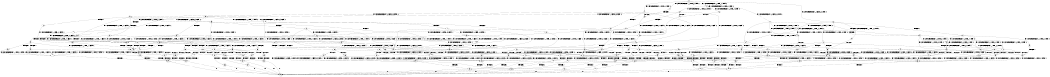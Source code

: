 digraph BCG {
size = "7, 10.5";
center = TRUE;
node [shape = circle];
0 [peripheries = 2];
0 -> 1 [label = "EX !0 !ATOMIC_EXCH_BRANCH (1, +1, TRUE, +0, 2, TRUE) !:0:"];
0 -> 2 [label = "EX !1 !ATOMIC_EXCH_BRANCH (1, +0, TRUE, +0, 1, TRUE) !:0:"];
0 -> 3 [label = "EX !2 !ATOMIC_EXCH_BRANCH (1, +0, FALSE, +0, 3, TRUE) !:0:"];
0 -> 4 [label = "EX !0 !ATOMIC_EXCH_BRANCH (1, +1, TRUE, +0, 2, TRUE) !:0:"];
1 -> 5 [label = "TERMINATE !0"];
2 -> 6 [label = "EX !0 !ATOMIC_EXCH_BRANCH (1, +1, TRUE, +0, 2, TRUE) !:0:"];
2 -> 7 [label = "EX !2 !ATOMIC_EXCH_BRANCH (1, +0, FALSE, +0, 3, TRUE) !:0:"];
2 -> 8 [label = "EX !0 !ATOMIC_EXCH_BRANCH (1, +1, TRUE, +0, 2, TRUE) !:0:"];
2 -> 2 [label = "EX !1 !ATOMIC_EXCH_BRANCH (1, +0, TRUE, +0, 1, TRUE) !:0:"];
3 -> 9 [label = "EX !0 !ATOMIC_EXCH_BRANCH (1, +1, TRUE, +0, 2, TRUE) !:0:"];
3 -> 10 [label = "TERMINATE !2"];
3 -> 11 [label = "EX !1 !ATOMIC_EXCH_BRANCH (1, +0, TRUE, +0, 1, TRUE) !:0:"];
3 -> 12 [label = "EX !0 !ATOMIC_EXCH_BRANCH (1, +1, TRUE, +0, 2, TRUE) !:0:"];
4 -> 5 [label = "TERMINATE !0"];
4 -> 13 [label = "TERMINATE !0"];
4 -> 14 [label = "EX !1 !ATOMIC_EXCH_BRANCH (1, +0, TRUE, +0, 1, FALSE) !:0:"];
4 -> 15 [label = "EX !2 !ATOMIC_EXCH_BRANCH (1, +0, FALSE, +0, 3, FALSE) !:0:"];
5 -> 16 [label = "EX !1 !ATOMIC_EXCH_BRANCH (1, +0, TRUE, +0, 1, FALSE) !:1:"];
6 -> 17 [label = "TERMINATE !0"];
7 -> 18 [label = "EX !0 !ATOMIC_EXCH_BRANCH (1, +1, TRUE, +0, 2, TRUE) !:0:"];
7 -> 19 [label = "TERMINATE !2"];
7 -> 20 [label = "EX !0 !ATOMIC_EXCH_BRANCH (1, +1, TRUE, +0, 2, TRUE) !:0:"];
7 -> 11 [label = "EX !1 !ATOMIC_EXCH_BRANCH (1, +0, TRUE, +0, 1, TRUE) !:0:"];
8 -> 17 [label = "TERMINATE !0"];
8 -> 21 [label = "TERMINATE !0"];
8 -> 22 [label = "EX !2 !ATOMIC_EXCH_BRANCH (1, +0, FALSE, +0, 3, FALSE) !:0:"];
8 -> 14 [label = "EX !1 !ATOMIC_EXCH_BRANCH (1, +0, TRUE, +0, 1, FALSE) !:0:"];
9 -> 23 [label = "TERMINATE !0"];
10 -> 24 [label = "EX !0 !ATOMIC_EXCH_BRANCH (1, +1, TRUE, +0, 2, TRUE) !:0:"];
10 -> 25 [label = "EX !1 !ATOMIC_EXCH_BRANCH (1, +0, TRUE, +0, 1, TRUE) !:0:"];
10 -> 26 [label = "EX !0 !ATOMIC_EXCH_BRANCH (1, +1, TRUE, +0, 2, TRUE) !:0:"];
11 -> 18 [label = "EX !0 !ATOMIC_EXCH_BRANCH (1, +1, TRUE, +0, 2, TRUE) !:0:"];
11 -> 19 [label = "TERMINATE !2"];
11 -> 20 [label = "EX !0 !ATOMIC_EXCH_BRANCH (1, +1, TRUE, +0, 2, TRUE) !:0:"];
11 -> 11 [label = "EX !1 !ATOMIC_EXCH_BRANCH (1, +0, TRUE, +0, 1, TRUE) !:0:"];
12 -> 23 [label = "TERMINATE !0"];
12 -> 27 [label = "TERMINATE !2"];
12 -> 28 [label = "TERMINATE !0"];
12 -> 29 [label = "EX !1 !ATOMIC_EXCH_BRANCH (1, +0, TRUE, +0, 1, FALSE) !:0:"];
13 -> 16 [label = "EX !1 !ATOMIC_EXCH_BRANCH (1, +0, TRUE, +0, 1, FALSE) !:1:"];
13 -> 30 [label = "EX !1 !ATOMIC_EXCH_BRANCH (1, +0, TRUE, +0, 1, FALSE) !:1:"];
13 -> 31 [label = "EX !2 !ATOMIC_EXCH_BRANCH (1, +0, FALSE, +0, 3, FALSE) !:1:"];
14 -> 32 [label = "TERMINATE !0"];
14 -> 33 [label = "TERMINATE !1"];
14 -> 34 [label = "TERMINATE !0"];
14 -> 35 [label = "EX !2 !ATOMIC_EXCH_BRANCH (1, +0, FALSE, +0, 3, TRUE) !:0:"];
15 -> 36 [label = "TERMINATE !0"];
15 -> 37 [label = "TERMINATE !0"];
15 -> 38 [label = "EX !1 !ATOMIC_EXCH_BRANCH (1, +0, TRUE, +0, 1, FALSE) !:0:"];
15 -> 39 [label = "EX !2 !ATOMIC_EXCH_BRANCH (1, +1, TRUE, +1, 1, TRUE) !:0:"];
16 -> 40 [label = "TERMINATE !1"];
17 -> 16 [label = "EX !1 !ATOMIC_EXCH_BRANCH (1, +0, TRUE, +0, 1, FALSE) !:1:"];
18 -> 41 [label = "TERMINATE !0"];
19 -> 42 [label = "EX !0 !ATOMIC_EXCH_BRANCH (1, +1, TRUE, +0, 2, TRUE) !:0:"];
19 -> 43 [label = "EX !0 !ATOMIC_EXCH_BRANCH (1, +1, TRUE, +0, 2, TRUE) !:0:"];
19 -> 25 [label = "EX !1 !ATOMIC_EXCH_BRANCH (1, +0, TRUE, +0, 1, TRUE) !:0:"];
20 -> 41 [label = "TERMINATE !0"];
20 -> 44 [label = "TERMINATE !2"];
20 -> 45 [label = "TERMINATE !0"];
20 -> 29 [label = "EX !1 !ATOMIC_EXCH_BRANCH (1, +0, TRUE, +0, 1, FALSE) !:0:"];
21 -> 16 [label = "EX !1 !ATOMIC_EXCH_BRANCH (1, +0, TRUE, +0, 1, FALSE) !:1:"];
21 -> 46 [label = "EX !2 !ATOMIC_EXCH_BRANCH (1, +0, FALSE, +0, 3, FALSE) !:1:"];
21 -> 30 [label = "EX !1 !ATOMIC_EXCH_BRANCH (1, +0, TRUE, +0, 1, FALSE) !:1:"];
22 -> 47 [label = "TERMINATE !0"];
22 -> 48 [label = "TERMINATE !0"];
22 -> 49 [label = "EX !2 !ATOMIC_EXCH_BRANCH (1, +1, TRUE, +1, 1, TRUE) !:0:"];
22 -> 38 [label = "EX !1 !ATOMIC_EXCH_BRANCH (1, +0, TRUE, +0, 1, FALSE) !:0:"];
23 -> 50 [label = "EX !1 !ATOMIC_EXCH_BRANCH (1, +0, TRUE, +0, 1, FALSE) !:1:"];
24 -> 51 [label = "TERMINATE !0"];
25 -> 42 [label = "EX !0 !ATOMIC_EXCH_BRANCH (1, +1, TRUE, +0, 2, TRUE) !:0:"];
25 -> 43 [label = "EX !0 !ATOMIC_EXCH_BRANCH (1, +1, TRUE, +0, 2, TRUE) !:0:"];
25 -> 25 [label = "EX !1 !ATOMIC_EXCH_BRANCH (1, +0, TRUE, +0, 1, TRUE) !:0:"];
26 -> 51 [label = "TERMINATE !0"];
26 -> 52 [label = "TERMINATE !0"];
26 -> 53 [label = "EX !1 !ATOMIC_EXCH_BRANCH (1, +0, TRUE, +0, 1, FALSE) !:0:"];
27 -> 51 [label = "TERMINATE !0"];
27 -> 52 [label = "TERMINATE !0"];
27 -> 53 [label = "EX !1 !ATOMIC_EXCH_BRANCH (1, +0, TRUE, +0, 1, FALSE) !:0:"];
28 -> 50 [label = "EX !1 !ATOMIC_EXCH_BRANCH (1, +0, TRUE, +0, 1, FALSE) !:1:"];
28 -> 54 [label = "TERMINATE !2"];
28 -> 55 [label = "EX !1 !ATOMIC_EXCH_BRANCH (1, +0, TRUE, +0, 1, FALSE) !:1:"];
29 -> 56 [label = "TERMINATE !0"];
29 -> 57 [label = "TERMINATE !1"];
29 -> 58 [label = "TERMINATE !2"];
29 -> 59 [label = "TERMINATE !0"];
30 -> 40 [label = "TERMINATE !1"];
30 -> 60 [label = "TERMINATE !1"];
30 -> 61 [label = "EX !2 !ATOMIC_EXCH_BRANCH (1, +0, FALSE, +0, 3, TRUE) !:1:"];
31 -> 62 [label = "EX !1 !ATOMIC_EXCH_BRANCH (1, +0, TRUE, +0, 1, FALSE) !:1:"];
31 -> 63 [label = "EX !1 !ATOMIC_EXCH_BRANCH (1, +0, TRUE, +0, 1, FALSE) !:1:"];
31 -> 64 [label = "EX !2 !ATOMIC_EXCH_BRANCH (1, +1, TRUE, +1, 1, TRUE) !:1:"];
32 -> 40 [label = "TERMINATE !1"];
33 -> 65 [label = "TERMINATE !0"];
33 -> 66 [label = "TERMINATE !0"];
33 -> 67 [label = "EX !2 !ATOMIC_EXCH_BRANCH (1, +0, FALSE, +0, 3, TRUE) !:0:"];
34 -> 40 [label = "TERMINATE !1"];
34 -> 60 [label = "TERMINATE !1"];
34 -> 61 [label = "EX !2 !ATOMIC_EXCH_BRANCH (1, +0, FALSE, +0, 3, TRUE) !:1:"];
35 -> 56 [label = "TERMINATE !0"];
35 -> 57 [label = "TERMINATE !1"];
35 -> 58 [label = "TERMINATE !2"];
35 -> 59 [label = "TERMINATE !0"];
36 -> 62 [label = "EX !1 !ATOMIC_EXCH_BRANCH (1, +0, TRUE, +0, 1, FALSE) !:1:"];
37 -> 62 [label = "EX !1 !ATOMIC_EXCH_BRANCH (1, +0, TRUE, +0, 1, FALSE) !:1:"];
37 -> 63 [label = "EX !1 !ATOMIC_EXCH_BRANCH (1, +0, TRUE, +0, 1, FALSE) !:1:"];
37 -> 64 [label = "EX !2 !ATOMIC_EXCH_BRANCH (1, +1, TRUE, +1, 1, TRUE) !:1:"];
38 -> 68 [label = "TERMINATE !0"];
38 -> 69 [label = "TERMINATE !1"];
38 -> 70 [label = "TERMINATE !0"];
38 -> 71 [label = "EX !2 !ATOMIC_EXCH_BRANCH (1, +1, TRUE, +1, 1, FALSE) !:0:"];
39 -> 72 [label = "TERMINATE !0"];
39 -> 73 [label = "TERMINATE !0"];
39 -> 74 [label = "EX !1 !ATOMIC_EXCH_BRANCH (1, +0, TRUE, +0, 1, FALSE) !:0:"];
39 -> 15 [label = "EX !2 !ATOMIC_EXCH_BRANCH (1, +0, FALSE, +0, 3, FALSE) !:0:"];
40 -> 75 [label = "EX !2 !ATOMIC_EXCH_BRANCH (1, +0, FALSE, +0, 3, TRUE) !:2:"];
41 -> 50 [label = "EX !1 !ATOMIC_EXCH_BRANCH (1, +0, TRUE, +0, 1, FALSE) !:1:"];
42 -> 76 [label = "TERMINATE !0"];
43 -> 76 [label = "TERMINATE !0"];
43 -> 77 [label = "TERMINATE !0"];
43 -> 53 [label = "EX !1 !ATOMIC_EXCH_BRANCH (1, +0, TRUE, +0, 1, FALSE) !:0:"];
44 -> 76 [label = "TERMINATE !0"];
44 -> 77 [label = "TERMINATE !0"];
44 -> 53 [label = "EX !1 !ATOMIC_EXCH_BRANCH (1, +0, TRUE, +0, 1, FALSE) !:0:"];
45 -> 50 [label = "EX !1 !ATOMIC_EXCH_BRANCH (1, +0, TRUE, +0, 1, FALSE) !:1:"];
45 -> 78 [label = "TERMINATE !2"];
45 -> 55 [label = "EX !1 !ATOMIC_EXCH_BRANCH (1, +0, TRUE, +0, 1, FALSE) !:1:"];
46 -> 62 [label = "EX !1 !ATOMIC_EXCH_BRANCH (1, +0, TRUE, +0, 1, FALSE) !:1:"];
46 -> 79 [label = "EX !2 !ATOMIC_EXCH_BRANCH (1, +1, TRUE, +1, 1, TRUE) !:1:"];
46 -> 63 [label = "EX !1 !ATOMIC_EXCH_BRANCH (1, +0, TRUE, +0, 1, FALSE) !:1:"];
47 -> 62 [label = "EX !1 !ATOMIC_EXCH_BRANCH (1, +0, TRUE, +0, 1, FALSE) !:1:"];
48 -> 62 [label = "EX !1 !ATOMIC_EXCH_BRANCH (1, +0, TRUE, +0, 1, FALSE) !:1:"];
48 -> 79 [label = "EX !2 !ATOMIC_EXCH_BRANCH (1, +1, TRUE, +1, 1, TRUE) !:1:"];
48 -> 63 [label = "EX !1 !ATOMIC_EXCH_BRANCH (1, +0, TRUE, +0, 1, FALSE) !:1:"];
49 -> 80 [label = "TERMINATE !0"];
49 -> 81 [label = "TERMINATE !0"];
49 -> 22 [label = "EX !2 !ATOMIC_EXCH_BRANCH (1, +0, FALSE, +0, 3, FALSE) !:0:"];
49 -> 74 [label = "EX !1 !ATOMIC_EXCH_BRANCH (1, +0, TRUE, +0, 1, FALSE) !:0:"];
50 -> 82 [label = "TERMINATE !2"];
51 -> 83 [label = "EX !1 !ATOMIC_EXCH_BRANCH (1, +0, TRUE, +0, 1, FALSE) !:1:"];
52 -> 83 [label = "EX !1 !ATOMIC_EXCH_BRANCH (1, +0, TRUE, +0, 1, FALSE) !:1:"];
52 -> 84 [label = "EX !1 !ATOMIC_EXCH_BRANCH (1, +0, TRUE, +0, 1, FALSE) !:1:"];
53 -> 85 [label = "TERMINATE !0"];
53 -> 86 [label = "TERMINATE !1"];
53 -> 87 [label = "TERMINATE !0"];
54 -> 83 [label = "EX !1 !ATOMIC_EXCH_BRANCH (1, +0, TRUE, +0, 1, FALSE) !:1:"];
54 -> 84 [label = "EX !1 !ATOMIC_EXCH_BRANCH (1, +0, TRUE, +0, 1, FALSE) !:1:"];
55 -> 82 [label = "TERMINATE !2"];
55 -> 88 [label = "TERMINATE !1"];
55 -> 89 [label = "TERMINATE !2"];
56 -> 82 [label = "TERMINATE !2"];
57 -> 90 [label = "TERMINATE !0"];
57 -> 86 [label = "TERMINATE !2"];
57 -> 91 [label = "TERMINATE !0"];
58 -> 85 [label = "TERMINATE !0"];
58 -> 86 [label = "TERMINATE !1"];
58 -> 87 [label = "TERMINATE !0"];
59 -> 82 [label = "TERMINATE !2"];
59 -> 88 [label = "TERMINATE !1"];
59 -> 89 [label = "TERMINATE !2"];
60 -> 75 [label = "EX !2 !ATOMIC_EXCH_BRANCH (1, +0, FALSE, +0, 3, TRUE) !:2:"];
60 -> 92 [label = "EX !2 !ATOMIC_EXCH_BRANCH (1, +0, FALSE, +0, 3, TRUE) !:2:"];
61 -> 82 [label = "TERMINATE !2"];
61 -> 88 [label = "TERMINATE !1"];
61 -> 89 [label = "TERMINATE !2"];
62 -> 93 [label = "TERMINATE !1"];
63 -> 93 [label = "TERMINATE !1"];
63 -> 94 [label = "TERMINATE !1"];
63 -> 95 [label = "EX !2 !ATOMIC_EXCH_BRANCH (1, +1, TRUE, +1, 1, FALSE) !:1:"];
64 -> 96 [label = "EX !1 !ATOMIC_EXCH_BRANCH (1, +0, TRUE, +0, 1, FALSE) !:1:"];
64 -> 97 [label = "EX !1 !ATOMIC_EXCH_BRANCH (1, +0, TRUE, +0, 1, FALSE) !:1:"];
64 -> 31 [label = "EX !2 !ATOMIC_EXCH_BRANCH (1, +0, FALSE, +0, 3, FALSE) !:1:"];
65 -> 75 [label = "EX !2 !ATOMIC_EXCH_BRANCH (1, +0, FALSE, +0, 3, TRUE) !:2:"];
66 -> 75 [label = "EX !2 !ATOMIC_EXCH_BRANCH (1, +0, FALSE, +0, 3, TRUE) !:2:"];
66 -> 92 [label = "EX !2 !ATOMIC_EXCH_BRANCH (1, +0, FALSE, +0, 3, TRUE) !:2:"];
67 -> 90 [label = "TERMINATE !0"];
67 -> 86 [label = "TERMINATE !2"];
67 -> 91 [label = "TERMINATE !0"];
68 -> 93 [label = "TERMINATE !1"];
69 -> 98 [label = "TERMINATE !0"];
69 -> 99 [label = "TERMINATE !0"];
69 -> 100 [label = "EX !2 !ATOMIC_EXCH_BRANCH (1, +1, TRUE, +1, 1, FALSE) !:0:"];
70 -> 93 [label = "TERMINATE !1"];
70 -> 94 [label = "TERMINATE !1"];
70 -> 95 [label = "EX !2 !ATOMIC_EXCH_BRANCH (1, +1, TRUE, +1, 1, FALSE) !:1:"];
71 -> 101 [label = "TERMINATE !0"];
71 -> 102 [label = "TERMINATE !1"];
71 -> 103 [label = "TERMINATE !2"];
71 -> 104 [label = "TERMINATE !0"];
72 -> 96 [label = "EX !1 !ATOMIC_EXCH_BRANCH (1, +0, TRUE, +0, 1, FALSE) !:1:"];
73 -> 96 [label = "EX !1 !ATOMIC_EXCH_BRANCH (1, +0, TRUE, +0, 1, FALSE) !:1:"];
73 -> 97 [label = "EX !1 !ATOMIC_EXCH_BRANCH (1, +0, TRUE, +0, 1, FALSE) !:1:"];
73 -> 31 [label = "EX !2 !ATOMIC_EXCH_BRANCH (1, +0, FALSE, +0, 3, FALSE) !:1:"];
74 -> 105 [label = "TERMINATE !0"];
74 -> 106 [label = "TERMINATE !1"];
74 -> 107 [label = "TERMINATE !0"];
74 -> 35 [label = "EX !2 !ATOMIC_EXCH_BRANCH (1, +0, FALSE, +0, 3, TRUE) !:0:"];
75 -> 108 [label = "TERMINATE !2"];
76 -> 83 [label = "EX !1 !ATOMIC_EXCH_BRANCH (1, +0, TRUE, +0, 1, FALSE) !:1:"];
77 -> 83 [label = "EX !1 !ATOMIC_EXCH_BRANCH (1, +0, TRUE, +0, 1, FALSE) !:1:"];
77 -> 84 [label = "EX !1 !ATOMIC_EXCH_BRANCH (1, +0, TRUE, +0, 1, FALSE) !:1:"];
78 -> 83 [label = "EX !1 !ATOMIC_EXCH_BRANCH (1, +0, TRUE, +0, 1, FALSE) !:1:"];
78 -> 84 [label = "EX !1 !ATOMIC_EXCH_BRANCH (1, +0, TRUE, +0, 1, FALSE) !:1:"];
79 -> 96 [label = "EX !1 !ATOMIC_EXCH_BRANCH (1, +0, TRUE, +0, 1, FALSE) !:1:"];
79 -> 46 [label = "EX !2 !ATOMIC_EXCH_BRANCH (1, +0, FALSE, +0, 3, FALSE) !:1:"];
79 -> 97 [label = "EX !1 !ATOMIC_EXCH_BRANCH (1, +0, TRUE, +0, 1, FALSE) !:1:"];
80 -> 96 [label = "EX !1 !ATOMIC_EXCH_BRANCH (1, +0, TRUE, +0, 1, FALSE) !:1:"];
81 -> 96 [label = "EX !1 !ATOMIC_EXCH_BRANCH (1, +0, TRUE, +0, 1, FALSE) !:1:"];
81 -> 46 [label = "EX !2 !ATOMIC_EXCH_BRANCH (1, +0, FALSE, +0, 3, FALSE) !:1:"];
81 -> 97 [label = "EX !1 !ATOMIC_EXCH_BRANCH (1, +0, TRUE, +0, 1, FALSE) !:1:"];
82 -> 109 [label = "TERMINATE !1"];
83 -> 109 [label = "TERMINATE !1"];
84 -> 109 [label = "TERMINATE !1"];
84 -> 110 [label = "TERMINATE !1"];
85 -> 109 [label = "TERMINATE !1"];
86 -> 111 [label = "TERMINATE !0"];
86 -> 112 [label = "TERMINATE !0"];
87 -> 109 [label = "TERMINATE !1"];
87 -> 110 [label = "TERMINATE !1"];
88 -> 108 [label = "TERMINATE !2"];
88 -> 113 [label = "TERMINATE !2"];
89 -> 109 [label = "TERMINATE !1"];
89 -> 110 [label = "TERMINATE !1"];
90 -> 108 [label = "TERMINATE !2"];
91 -> 108 [label = "TERMINATE !2"];
91 -> 113 [label = "TERMINATE !2"];
92 -> 108 [label = "TERMINATE !2"];
92 -> 113 [label = "TERMINATE !2"];
93 -> 114 [label = "EX !2 !ATOMIC_EXCH_BRANCH (1, +1, TRUE, +1, 1, FALSE) !:2:"];
94 -> 114 [label = "EX !2 !ATOMIC_EXCH_BRANCH (1, +1, TRUE, +1, 1, FALSE) !:2:"];
94 -> 115 [label = "EX !2 !ATOMIC_EXCH_BRANCH (1, +1, TRUE, +1, 1, FALSE) !:2:"];
95 -> 116 [label = "TERMINATE !2"];
95 -> 117 [label = "TERMINATE !1"];
95 -> 118 [label = "TERMINATE !2"];
96 -> 119 [label = "TERMINATE !1"];
97 -> 119 [label = "TERMINATE !1"];
97 -> 120 [label = "TERMINATE !1"];
97 -> 61 [label = "EX !2 !ATOMIC_EXCH_BRANCH (1, +0, FALSE, +0, 3, TRUE) !:1:"];
98 -> 114 [label = "EX !2 !ATOMIC_EXCH_BRANCH (1, +1, TRUE, +1, 1, FALSE) !:2:"];
99 -> 114 [label = "EX !2 !ATOMIC_EXCH_BRANCH (1, +1, TRUE, +1, 1, FALSE) !:2:"];
99 -> 115 [label = "EX !2 !ATOMIC_EXCH_BRANCH (1, +1, TRUE, +1, 1, FALSE) !:2:"];
100 -> 121 [label = "TERMINATE !0"];
100 -> 122 [label = "TERMINATE !2"];
100 -> 123 [label = "TERMINATE !0"];
101 -> 116 [label = "TERMINATE !2"];
102 -> 121 [label = "TERMINATE !0"];
102 -> 122 [label = "TERMINATE !2"];
102 -> 123 [label = "TERMINATE !0"];
103 -> 124 [label = "TERMINATE !0"];
103 -> 122 [label = "TERMINATE !1"];
103 -> 125 [label = "TERMINATE !0"];
104 -> 116 [label = "TERMINATE !2"];
104 -> 117 [label = "TERMINATE !1"];
104 -> 118 [label = "TERMINATE !2"];
105 -> 119 [label = "TERMINATE !1"];
106 -> 126 [label = "TERMINATE !0"];
106 -> 127 [label = "TERMINATE !0"];
106 -> 67 [label = "EX !2 !ATOMIC_EXCH_BRANCH (1, +0, FALSE, +0, 3, TRUE) !:0:"];
107 -> 119 [label = "TERMINATE !1"];
107 -> 120 [label = "TERMINATE !1"];
107 -> 61 [label = "EX !2 !ATOMIC_EXCH_BRANCH (1, +0, FALSE, +0, 3, TRUE) !:1:"];
108 -> 128 [label = "exit"];
109 -> 128 [label = "exit"];
110 -> 128 [label = "exit"];
111 -> 128 [label = "exit"];
112 -> 128 [label = "exit"];
113 -> 128 [label = "exit"];
114 -> 129 [label = "TERMINATE !2"];
115 -> 129 [label = "TERMINATE !2"];
115 -> 130 [label = "TERMINATE !2"];
116 -> 131 [label = "TERMINATE !1"];
117 -> 129 [label = "TERMINATE !2"];
117 -> 130 [label = "TERMINATE !2"];
118 -> 131 [label = "TERMINATE !1"];
118 -> 132 [label = "TERMINATE !1"];
119 -> 75 [label = "EX !2 !ATOMIC_EXCH_BRANCH (1, +0, FALSE, +0, 3, TRUE) !:2:"];
120 -> 75 [label = "EX !2 !ATOMIC_EXCH_BRANCH (1, +0, FALSE, +0, 3, TRUE) !:2:"];
120 -> 92 [label = "EX !2 !ATOMIC_EXCH_BRANCH (1, +0, FALSE, +0, 3, TRUE) !:2:"];
121 -> 129 [label = "TERMINATE !2"];
122 -> 133 [label = "TERMINATE !0"];
122 -> 134 [label = "TERMINATE !0"];
123 -> 129 [label = "TERMINATE !2"];
123 -> 130 [label = "TERMINATE !2"];
124 -> 131 [label = "TERMINATE !1"];
125 -> 131 [label = "TERMINATE !1"];
125 -> 132 [label = "TERMINATE !1"];
126 -> 75 [label = "EX !2 !ATOMIC_EXCH_BRANCH (1, +0, FALSE, +0, 3, TRUE) !:2:"];
127 -> 75 [label = "EX !2 !ATOMIC_EXCH_BRANCH (1, +0, FALSE, +0, 3, TRUE) !:2:"];
127 -> 92 [label = "EX !2 !ATOMIC_EXCH_BRANCH (1, +0, FALSE, +0, 3, TRUE) !:2:"];
129 -> 128 [label = "exit"];
130 -> 128 [label = "exit"];
131 -> 128 [label = "exit"];
132 -> 128 [label = "exit"];
133 -> 128 [label = "exit"];
134 -> 128 [label = "exit"];
}

